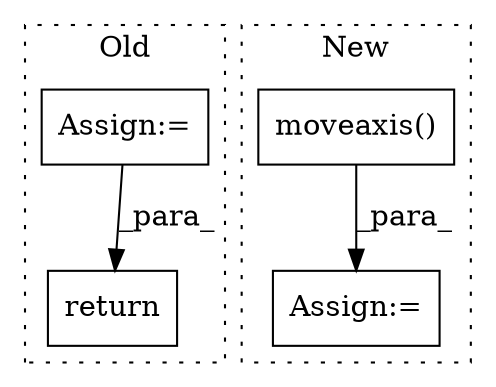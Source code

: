 digraph G {
subgraph cluster0 {
1 [label="return" a="93" s="4556" l="7" shape="box"];
3 [label="Assign:=" a="68" s="4353" l="3" shape="box"];
label = "Old";
style="dotted";
}
subgraph cluster1 {
2 [label="moveaxis()" a="75" s="5652,5668" l="12,27" shape="box"];
4 [label="Assign:=" a="68" s="5649" l="3" shape="box"];
label = "New";
style="dotted";
}
2 -> 4 [label="_para_"];
3 -> 1 [label="_para_"];
}